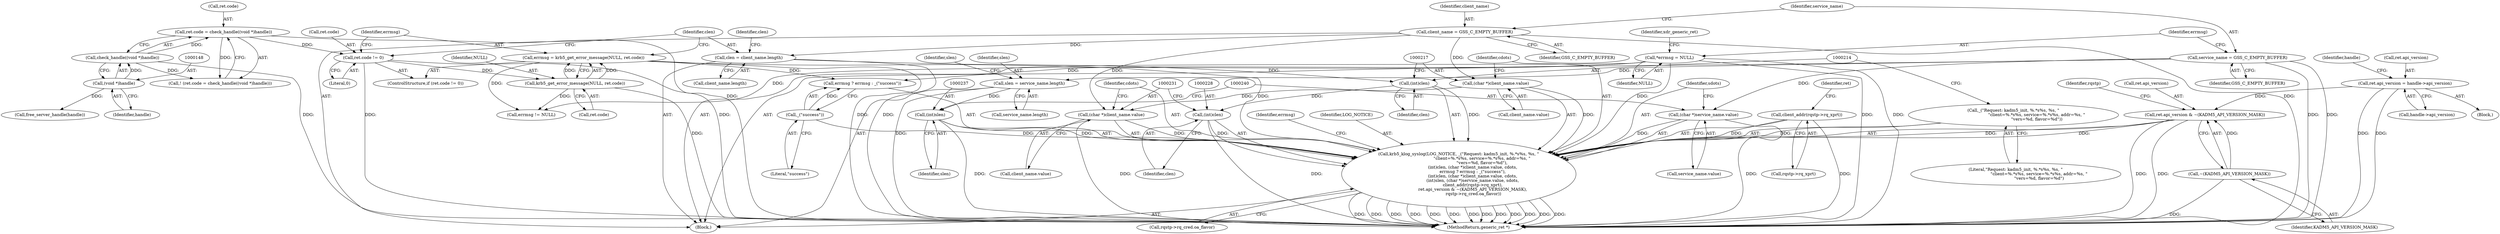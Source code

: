 digraph "0_krb5_83ed75feba32e46f736fcce0d96a0445f29b96c2_14@API" {
"1000209" [label="(Call,krb5_klog_syslog(LOG_NOTICE, _(\"Request: kadm5_init, %.*s%s, %s, \"\n                                   \"client=%.*s%s, service=%.*s%s, addr=%s, \"\n                                   \"vers=%d, flavor=%d\"),\n                     (int)clen, (char *)client_name.value, cdots,\n                     errmsg ? errmsg : _(\"success\"),\n                     (int)clen, (char *)client_name.value, cdots,\n                     (int)slen, (char *)service_name.value, sdots,\n                     client_addr(rqstp->rq_xprt),\n                     ret.api_version & ~(KADM5_API_VERSION_MASK),\n                      rqstp->rq_cred.oa_flavor))"];
"1000211" [label="(Call,_(\"Request: kadm5_init, %.*s%s, %s, \"\n                                   \"client=%.*s%s, service=%.*s%s, addr=%s, \"\n                                   \"vers=%d, flavor=%d\"))"];
"1000213" [label="(Call,(int)clen)"];
"1000189" [label="(Call,clen = client_name.length)"];
"1000107" [label="(Call,client_name = GSS_C_EMPTY_BUFFER)"];
"1000216" [label="(Call,(char *)client_name.value)"];
"1000117" [label="(Call,*errmsg = NULL)"];
"1000182" [label="(Call,errmsg = krb5_get_error_message(NULL, ret.code))"];
"1000184" [label="(Call,krb5_get_error_message(NULL, ret.code))"];
"1000177" [label="(Call,ret.code != 0)"];
"1000142" [label="(Call,ret.code = check_handle((void *)handle))"];
"1000146" [label="(Call,check_handle((void *)handle))"];
"1000147" [label="(Call,(void *)handle)"];
"1000225" [label="(Call,_(\"success\"))"];
"1000227" [label="(Call,(int)clen)"];
"1000230" [label="(Call,(char *)client_name.value)"];
"1000236" [label="(Call,(int)slen)"];
"1000199" [label="(Call,slen = service_name.length)"];
"1000111" [label="(Call,service_name = GSS_C_EMPTY_BUFFER)"];
"1000239" [label="(Call,(char *)service_name.value)"];
"1000245" [label="(Call,client_addr(rqstp->rq_xprt))"];
"1000249" [label="(Call,ret.api_version & ~(KADM5_API_VERSION_MASK))"];
"1000151" [label="(Call,ret.api_version = handle->api_version)"];
"1000253" [label="(Call,~(KADM5_API_VERSION_MASK))"];
"1000249" [label="(Call,ret.api_version & ~(KADM5_API_VERSION_MASK))"];
"1000113" [label="(Identifier,GSS_C_EMPTY_BUFFER)"];
"1000146" [label="(Call,check_handle((void *)handle))"];
"1000241" [label="(Call,service_name.value)"];
"1000185" [label="(Identifier,NULL)"];
"1000142" [label="(Call,ret.code = check_handle((void *)handle))"];
"1000232" [label="(Call,client_name.value)"];
"1000209" [label="(Call,krb5_klog_syslog(LOG_NOTICE, _(\"Request: kadm5_init, %.*s%s, %s, \"\n                                   \"client=%.*s%s, service=%.*s%s, addr=%s, \"\n                                   \"vers=%d, flavor=%d\"),\n                     (int)clen, (char *)client_name.value, cdots,\n                     errmsg ? errmsg : _(\"success\"),\n                     (int)clen, (char *)client_name.value, cdots,\n                     (int)slen, (char *)service_name.value, sdots,\n                     client_addr(rqstp->rq_xprt),\n                     ret.api_version & ~(KADM5_API_VERSION_MASK),\n                      rqstp->rq_cred.oa_flavor))"];
"1000119" [label="(Identifier,NULL)"];
"1000183" [label="(Identifier,errmsg)"];
"1000235" [label="(Identifier,cdots)"];
"1000212" [label="(Literal,\"Request: kadm5_init, %.*s%s, %s, \"\n                                   \"client=%.*s%s, service=%.*s%s, addr=%s, \"\n                                   \"vers=%d, flavor=%d\")"];
"1000189" [label="(Call,clen = client_name.length)"];
"1000222" [label="(Call,errmsg ? errmsg : _(\"success\"))"];
"1000186" [label="(Call,ret.code)"];
"1000257" [label="(Identifier,rqstp)"];
"1000236" [label="(Call,(int)slen)"];
"1000221" [label="(Identifier,cdots)"];
"1000150" [label="(Block,)"];
"1000244" [label="(Identifier,sdots)"];
"1000199" [label="(Call,slen = service_name.length)"];
"1000155" [label="(Call,handle->api_version)"];
"1000206" [label="(Identifier,slen)"];
"1000245" [label="(Call,client_addr(rqstp->rq_xprt))"];
"1000250" [label="(Call,ret.api_version)"];
"1000176" [label="(ControlStructure,if (ret.code != 0))"];
"1000218" [label="(Call,client_name.value)"];
"1000226" [label="(Literal,\"success\")"];
"1000177" [label="(Call,ret.code != 0)"];
"1000143" [label="(Call,ret.code)"];
"1000261" [label="(Call,errmsg != NULL)"];
"1000230" [label="(Call,(char *)client_name.value)"];
"1000181" [label="(Literal,0)"];
"1000147" [label="(Call,(void *)handle)"];
"1000152" [label="(Call,ret.api_version)"];
"1000190" [label="(Identifier,clen)"];
"1000253" [label="(Call,~(KADM5_API_VERSION_MASK))"];
"1000125" [label="(Identifier,xdr_generic_ret)"];
"1000184" [label="(Call,krb5_get_error_message(NULL, ret.code))"];
"1000281" [label="(MethodReturn,generic_ret *)"];
"1000159" [label="(Identifier,handle)"];
"1000117" [label="(Call,*errmsg = NULL)"];
"1000111" [label="(Call,service_name = GSS_C_EMPTY_BUFFER)"];
"1000255" [label="(Call,rqstp->rq_cred.oa_flavor)"];
"1000108" [label="(Identifier,client_name)"];
"1000196" [label="(Identifier,clen)"];
"1000227" [label="(Call,(int)clen)"];
"1000178" [label="(Call,ret.code)"];
"1000229" [label="(Identifier,clen)"];
"1000225" [label="(Call,_(\"success\"))"];
"1000109" [label="(Identifier,GSS_C_EMPTY_BUFFER)"];
"1000254" [label="(Identifier,KADM5_API_VERSION_MASK)"];
"1000158" [label="(Call,free_server_handle(handle))"];
"1000112" [label="(Identifier,service_name)"];
"1000211" [label="(Call,_(\"Request: kadm5_init, %.*s%s, %s, \"\n                                   \"client=%.*s%s, service=%.*s%s, addr=%s, \"\n                                   \"vers=%d, flavor=%d\"))"];
"1000191" [label="(Call,client_name.length)"];
"1000238" [label="(Identifier,slen)"];
"1000213" [label="(Call,(int)clen)"];
"1000215" [label="(Identifier,clen)"];
"1000149" [label="(Identifier,handle)"];
"1000239" [label="(Call,(char *)service_name.value)"];
"1000216" [label="(Call,(char *)client_name.value)"];
"1000246" [label="(Call,rqstp->rq_xprt)"];
"1000141" [label="(Call,! (ret.code = check_handle((void *)handle)))"];
"1000107" [label="(Call,client_name = GSS_C_EMPTY_BUFFER)"];
"1000251" [label="(Identifier,ret)"];
"1000151" [label="(Call,ret.api_version = handle->api_version)"];
"1000104" [label="(Block,)"];
"1000118" [label="(Identifier,errmsg)"];
"1000201" [label="(Call,service_name.length)"];
"1000200" [label="(Identifier,slen)"];
"1000262" [label="(Identifier,errmsg)"];
"1000210" [label="(Identifier,LOG_NOTICE)"];
"1000182" [label="(Call,errmsg = krb5_get_error_message(NULL, ret.code))"];
"1000209" -> "1000104"  [label="AST: "];
"1000209" -> "1000255"  [label="CFG: "];
"1000210" -> "1000209"  [label="AST: "];
"1000211" -> "1000209"  [label="AST: "];
"1000213" -> "1000209"  [label="AST: "];
"1000216" -> "1000209"  [label="AST: "];
"1000221" -> "1000209"  [label="AST: "];
"1000222" -> "1000209"  [label="AST: "];
"1000227" -> "1000209"  [label="AST: "];
"1000230" -> "1000209"  [label="AST: "];
"1000235" -> "1000209"  [label="AST: "];
"1000236" -> "1000209"  [label="AST: "];
"1000239" -> "1000209"  [label="AST: "];
"1000244" -> "1000209"  [label="AST: "];
"1000245" -> "1000209"  [label="AST: "];
"1000249" -> "1000209"  [label="AST: "];
"1000255" -> "1000209"  [label="AST: "];
"1000262" -> "1000209"  [label="CFG: "];
"1000209" -> "1000281"  [label="DDG: "];
"1000209" -> "1000281"  [label="DDG: "];
"1000209" -> "1000281"  [label="DDG: "];
"1000209" -> "1000281"  [label="DDG: "];
"1000209" -> "1000281"  [label="DDG: "];
"1000209" -> "1000281"  [label="DDG: "];
"1000209" -> "1000281"  [label="DDG: "];
"1000209" -> "1000281"  [label="DDG: "];
"1000209" -> "1000281"  [label="DDG: "];
"1000209" -> "1000281"  [label="DDG: "];
"1000209" -> "1000281"  [label="DDG: "];
"1000209" -> "1000281"  [label="DDG: "];
"1000209" -> "1000281"  [label="DDG: "];
"1000211" -> "1000209"  [label="DDG: "];
"1000213" -> "1000209"  [label="DDG: "];
"1000216" -> "1000209"  [label="DDG: "];
"1000117" -> "1000209"  [label="DDG: "];
"1000182" -> "1000209"  [label="DDG: "];
"1000225" -> "1000209"  [label="DDG: "];
"1000227" -> "1000209"  [label="DDG: "];
"1000230" -> "1000209"  [label="DDG: "];
"1000236" -> "1000209"  [label="DDG: "];
"1000239" -> "1000209"  [label="DDG: "];
"1000245" -> "1000209"  [label="DDG: "];
"1000249" -> "1000209"  [label="DDG: "];
"1000249" -> "1000209"  [label="DDG: "];
"1000211" -> "1000212"  [label="CFG: "];
"1000212" -> "1000211"  [label="AST: "];
"1000214" -> "1000211"  [label="CFG: "];
"1000213" -> "1000215"  [label="CFG: "];
"1000214" -> "1000213"  [label="AST: "];
"1000215" -> "1000213"  [label="AST: "];
"1000217" -> "1000213"  [label="CFG: "];
"1000189" -> "1000213"  [label="DDG: "];
"1000213" -> "1000227"  [label="DDG: "];
"1000189" -> "1000104"  [label="AST: "];
"1000189" -> "1000191"  [label="CFG: "];
"1000190" -> "1000189"  [label="AST: "];
"1000191" -> "1000189"  [label="AST: "];
"1000196" -> "1000189"  [label="CFG: "];
"1000189" -> "1000281"  [label="DDG: "];
"1000107" -> "1000189"  [label="DDG: "];
"1000107" -> "1000104"  [label="AST: "];
"1000107" -> "1000109"  [label="CFG: "];
"1000108" -> "1000107"  [label="AST: "];
"1000109" -> "1000107"  [label="AST: "];
"1000112" -> "1000107"  [label="CFG: "];
"1000107" -> "1000281"  [label="DDG: "];
"1000107" -> "1000216"  [label="DDG: "];
"1000107" -> "1000230"  [label="DDG: "];
"1000216" -> "1000218"  [label="CFG: "];
"1000217" -> "1000216"  [label="AST: "];
"1000218" -> "1000216"  [label="AST: "];
"1000221" -> "1000216"  [label="CFG: "];
"1000216" -> "1000230"  [label="DDG: "];
"1000117" -> "1000104"  [label="AST: "];
"1000117" -> "1000119"  [label="CFG: "];
"1000118" -> "1000117"  [label="AST: "];
"1000119" -> "1000117"  [label="AST: "];
"1000125" -> "1000117"  [label="CFG: "];
"1000117" -> "1000281"  [label="DDG: "];
"1000117" -> "1000281"  [label="DDG: "];
"1000117" -> "1000222"  [label="DDG: "];
"1000117" -> "1000261"  [label="DDG: "];
"1000182" -> "1000176"  [label="AST: "];
"1000182" -> "1000184"  [label="CFG: "];
"1000183" -> "1000182"  [label="AST: "];
"1000184" -> "1000182"  [label="AST: "];
"1000190" -> "1000182"  [label="CFG: "];
"1000182" -> "1000281"  [label="DDG: "];
"1000184" -> "1000182"  [label="DDG: "];
"1000184" -> "1000182"  [label="DDG: "];
"1000182" -> "1000222"  [label="DDG: "];
"1000182" -> "1000261"  [label="DDG: "];
"1000184" -> "1000186"  [label="CFG: "];
"1000185" -> "1000184"  [label="AST: "];
"1000186" -> "1000184"  [label="AST: "];
"1000184" -> "1000281"  [label="DDG: "];
"1000177" -> "1000184"  [label="DDG: "];
"1000184" -> "1000261"  [label="DDG: "];
"1000177" -> "1000176"  [label="AST: "];
"1000177" -> "1000181"  [label="CFG: "];
"1000178" -> "1000177"  [label="AST: "];
"1000181" -> "1000177"  [label="AST: "];
"1000183" -> "1000177"  [label="CFG: "];
"1000190" -> "1000177"  [label="CFG: "];
"1000177" -> "1000281"  [label="DDG: "];
"1000177" -> "1000281"  [label="DDG: "];
"1000142" -> "1000177"  [label="DDG: "];
"1000142" -> "1000141"  [label="AST: "];
"1000142" -> "1000146"  [label="CFG: "];
"1000143" -> "1000142"  [label="AST: "];
"1000146" -> "1000142"  [label="AST: "];
"1000141" -> "1000142"  [label="CFG: "];
"1000142" -> "1000281"  [label="DDG: "];
"1000142" -> "1000141"  [label="DDG: "];
"1000146" -> "1000142"  [label="DDG: "];
"1000146" -> "1000147"  [label="CFG: "];
"1000147" -> "1000146"  [label="AST: "];
"1000146" -> "1000281"  [label="DDG: "];
"1000146" -> "1000141"  [label="DDG: "];
"1000147" -> "1000146"  [label="DDG: "];
"1000147" -> "1000149"  [label="CFG: "];
"1000148" -> "1000147"  [label="AST: "];
"1000149" -> "1000147"  [label="AST: "];
"1000147" -> "1000158"  [label="DDG: "];
"1000225" -> "1000222"  [label="AST: "];
"1000225" -> "1000226"  [label="CFG: "];
"1000226" -> "1000225"  [label="AST: "];
"1000222" -> "1000225"  [label="CFG: "];
"1000225" -> "1000222"  [label="DDG: "];
"1000227" -> "1000229"  [label="CFG: "];
"1000228" -> "1000227"  [label="AST: "];
"1000229" -> "1000227"  [label="AST: "];
"1000231" -> "1000227"  [label="CFG: "];
"1000227" -> "1000281"  [label="DDG: "];
"1000230" -> "1000232"  [label="CFG: "];
"1000231" -> "1000230"  [label="AST: "];
"1000232" -> "1000230"  [label="AST: "];
"1000235" -> "1000230"  [label="CFG: "];
"1000230" -> "1000281"  [label="DDG: "];
"1000236" -> "1000238"  [label="CFG: "];
"1000237" -> "1000236"  [label="AST: "];
"1000238" -> "1000236"  [label="AST: "];
"1000240" -> "1000236"  [label="CFG: "];
"1000236" -> "1000281"  [label="DDG: "];
"1000199" -> "1000236"  [label="DDG: "];
"1000199" -> "1000104"  [label="AST: "];
"1000199" -> "1000201"  [label="CFG: "];
"1000200" -> "1000199"  [label="AST: "];
"1000201" -> "1000199"  [label="AST: "];
"1000206" -> "1000199"  [label="CFG: "];
"1000199" -> "1000281"  [label="DDG: "];
"1000111" -> "1000199"  [label="DDG: "];
"1000111" -> "1000104"  [label="AST: "];
"1000111" -> "1000113"  [label="CFG: "];
"1000112" -> "1000111"  [label="AST: "];
"1000113" -> "1000111"  [label="AST: "];
"1000118" -> "1000111"  [label="CFG: "];
"1000111" -> "1000281"  [label="DDG: "];
"1000111" -> "1000281"  [label="DDG: "];
"1000111" -> "1000239"  [label="DDG: "];
"1000239" -> "1000241"  [label="CFG: "];
"1000240" -> "1000239"  [label="AST: "];
"1000241" -> "1000239"  [label="AST: "];
"1000244" -> "1000239"  [label="CFG: "];
"1000239" -> "1000281"  [label="DDG: "];
"1000245" -> "1000246"  [label="CFG: "];
"1000246" -> "1000245"  [label="AST: "];
"1000251" -> "1000245"  [label="CFG: "];
"1000245" -> "1000281"  [label="DDG: "];
"1000249" -> "1000253"  [label="CFG: "];
"1000250" -> "1000249"  [label="AST: "];
"1000253" -> "1000249"  [label="AST: "];
"1000257" -> "1000249"  [label="CFG: "];
"1000249" -> "1000281"  [label="DDG: "];
"1000249" -> "1000281"  [label="DDG: "];
"1000151" -> "1000249"  [label="DDG: "];
"1000253" -> "1000249"  [label="DDG: "];
"1000151" -> "1000150"  [label="AST: "];
"1000151" -> "1000155"  [label="CFG: "];
"1000152" -> "1000151"  [label="AST: "];
"1000155" -> "1000151"  [label="AST: "];
"1000159" -> "1000151"  [label="CFG: "];
"1000151" -> "1000281"  [label="DDG: "];
"1000151" -> "1000281"  [label="DDG: "];
"1000253" -> "1000254"  [label="CFG: "];
"1000254" -> "1000253"  [label="AST: "];
"1000253" -> "1000281"  [label="DDG: "];
}
